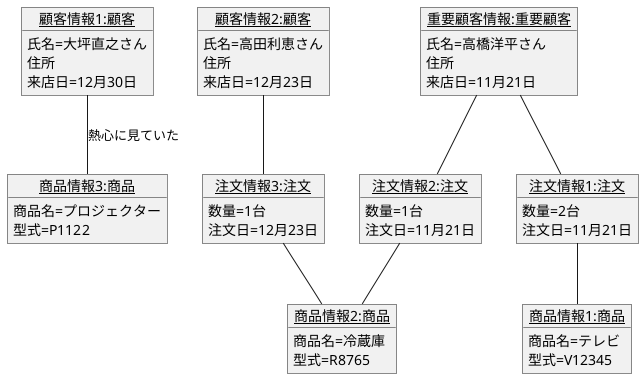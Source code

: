 @startuml 3-7
object "<u>顧客情報1:顧客</u>" as c1{
    氏名=大坪直之さん
    住所
    来店日=12月30日
}
object "<u>顧客情報2:顧客</u>" as c2{
    氏名=高田利恵さん
    住所
    来店日=12月23日
}
object "<u>重要顧客情報:重要顧客</u>" as i1{
    氏名=高橋洋平さん
    住所
    来店日=11月21日
}
object "<u>注文情報1:注文</u>" as a1{
    数量=2台
    注文日=11月21日
}
object "<u>注文情報2:注文</u>" as a2{
    数量=1台
    注文日=11月21日
}
object "<u>注文情報3:注文</u>" as a3{
    数量=1台
    注文日=12月23日
}
object "<u>商品情報1:商品</u>" as b1{
    商品名=テレビ
    型式=V12345
}
object "<u>商品情報2:商品</u>" as b2{
    商品名=冷蔵庫
    型式=R8765
}
object "<u>商品情報3:商品</u>" as b3{
    商品名=プロジェクター
    型式=P1122
}
i1 -- a1
a1 -- b1
a3 -- b2
a2 -- b2
i1 -- a2
c2 -- a3
c1 -- b3 :熱心に見ていた
@enduml
